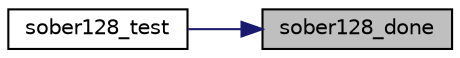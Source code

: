 digraph "sober128_done"
{
 // LATEX_PDF_SIZE
  edge [fontname="Helvetica",fontsize="10",labelfontname="Helvetica",labelfontsize="10"];
  node [fontname="Helvetica",fontsize="10",shape=record];
  rankdir="RL";
  Node21 [label="sober128_done",height=0.2,width=0.4,color="black", fillcolor="grey75", style="filled", fontcolor="black",tooltip="Terminate the PRNG."];
  Node21 -> Node22 [dir="back",color="midnightblue",fontsize="10",style="solid",fontname="Helvetica"];
  Node22 [label="sober128_test",height=0.2,width=0.4,color="black", fillcolor="white", style="filled",URL="$sober128_8c.html#ae89334392b56e0cb75d493a5bdba60b7",tooltip="PRNG self-test."];
}
